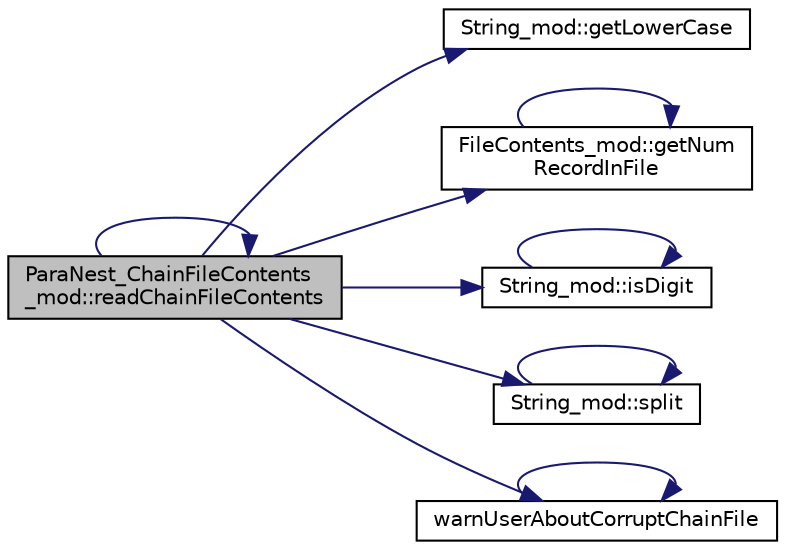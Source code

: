 digraph "ParaNest_ChainFileContents_mod::readChainFileContents"
{
 // LATEX_PDF_SIZE
  edge [fontname="Helvetica",fontsize="10",labelfontname="Helvetica",labelfontsize="10"];
  node [fontname="Helvetica",fontsize="10",shape=record];
  rankdir="LR";
  Node1 [label="ParaNest_ChainFileContents\l_mod::readChainFileContents",height=0.2,width=0.4,color="black", fillcolor="grey75", style="filled", fontcolor="black",tooltip="This is a method of the class ChainFileContents_type.  Return and store the contents of a ParaNest si..."];
  Node1 -> Node2 [color="midnightblue",fontsize="10",style="solid"];
  Node2 [label="String_mod::getLowerCase",height=0.2,width=0.4,color="black", fillcolor="white", style="filled",URL="$namespaceString__mod.html#ade10dffb10b5ed445fec280457aa9eb4",tooltip="Return the lowercase of the input assumed-size character vector."];
  Node1 -> Node3 [color="midnightblue",fontsize="10",style="solid"];
  Node3 [label="FileContents_mod::getNum\lRecordInFile",height=0.2,width=0.4,color="black", fillcolor="white", style="filled",URL="$namespaceFileContents__mod.html#a3ebba2a91e43cae6e9fafe6250c0ed76",tooltip="Returns the number of lines in a file."];
  Node3 -> Node3 [color="midnightblue",fontsize="10",style="solid"];
  Node1 -> Node4 [color="midnightblue",fontsize="10",style="solid"];
  Node4 [label="String_mod::isDigit",height=0.2,width=0.4,color="black", fillcolor="white", style="filled",URL="$namespaceString__mod.html#a4dfbcfa1364b4263973fe7a1248c4893",tooltip="Return .true. if the input single character is a digit: [\"0\",\"1\",\"2\",\"3\",\"4\",\"5\",\"6\",..."];
  Node4 -> Node4 [color="midnightblue",fontsize="10",style="solid"];
  Node1 -> Node1 [color="midnightblue",fontsize="10",style="solid"];
  Node1 -> Node5 [color="midnightblue",fontsize="10",style="solid"];
  Node5 [label="String_mod::split",height=0.2,width=0.4,color="black", fillcolor="white", style="filled",URL="$namespaceString__mod.html#a13a8791d75dde13643300315d31659cf",tooltip="Split the input value of type character of arbitrary length by finding the input substitute in the in..."];
  Node5 -> Node5 [color="midnightblue",fontsize="10",style="solid"];
  Node1 -> Node6 [color="midnightblue",fontsize="10",style="solid"];
  Node6 [label="warnUserAboutCorruptChainFile",height=0.2,width=0.4,color="black", fillcolor="white", style="filled",URL="$ParaNest__ChainFileContents__mod_8f90.html#a3fa5576e710a498e5310058dbcfbb686",tooltip=" "];
  Node6 -> Node6 [color="midnightblue",fontsize="10",style="solid"];
}
